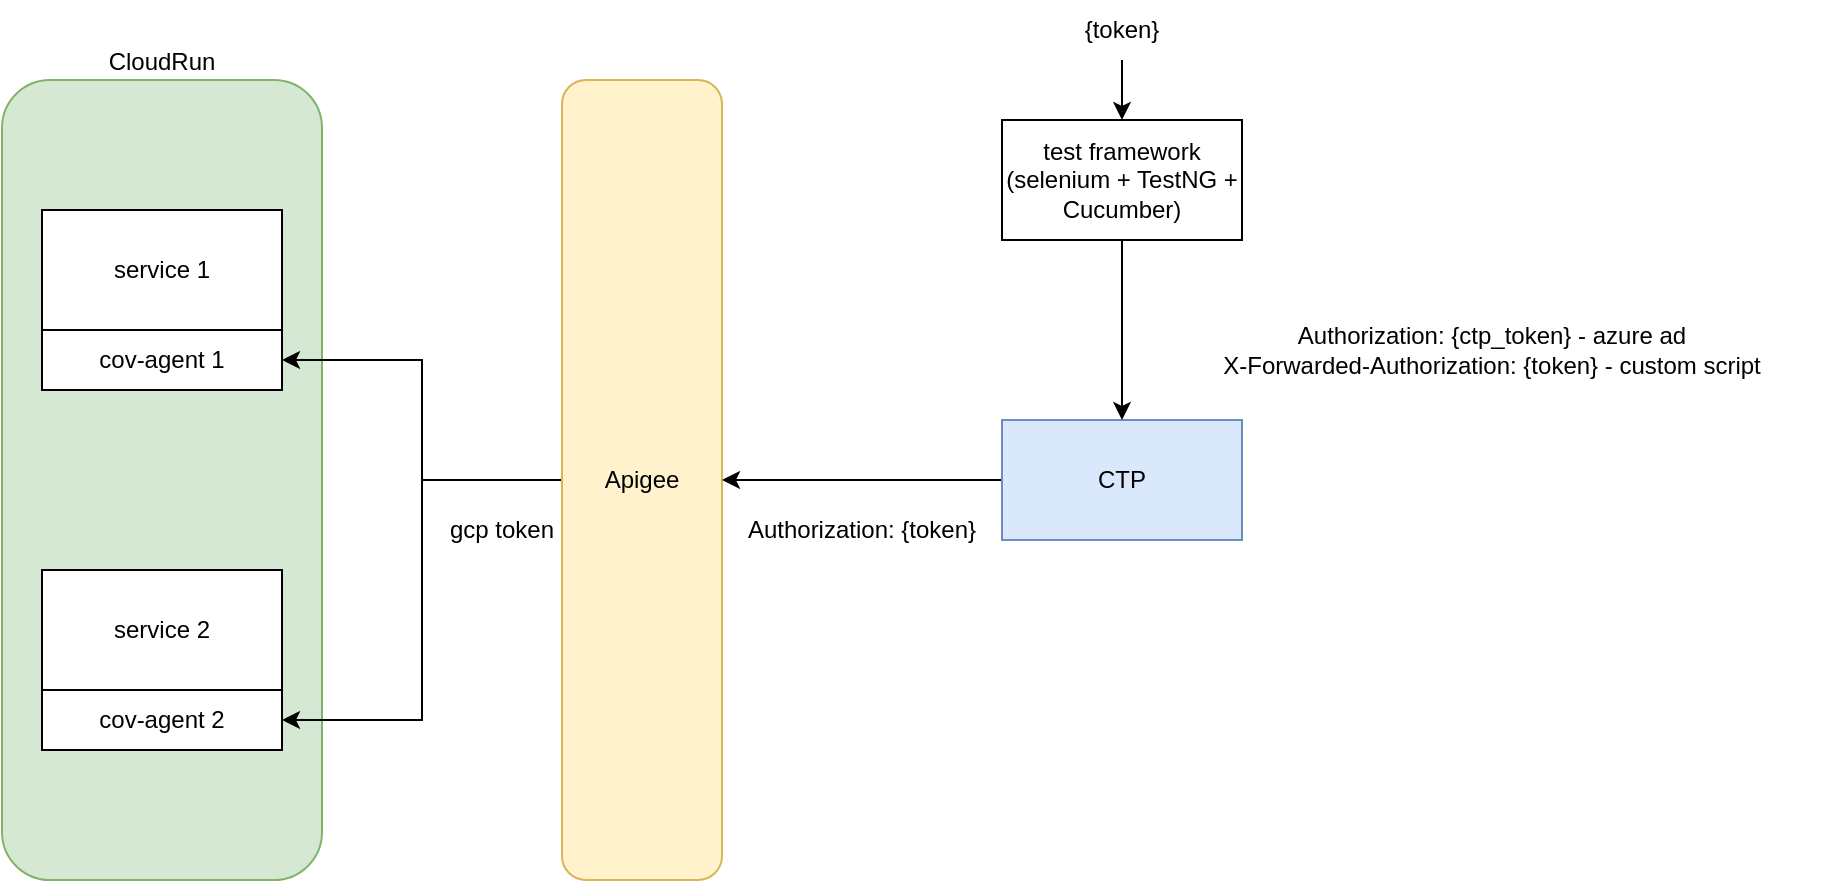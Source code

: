 <mxfile version="24.7.7">
  <diagram name="Page-1" id="ZYVEoyr4ppTjg7OTafu7">
    <mxGraphModel dx="1430" dy="757" grid="1" gridSize="10" guides="1" tooltips="1" connect="1" arrows="1" fold="1" page="1" pageScale="1" pageWidth="850" pageHeight="1100" math="0" shadow="0">
      <root>
        <mxCell id="0" />
        <mxCell id="1" parent="0" />
        <mxCell id="-q9D8d0sokJmGObQYAYw-1" value="CloudRun" style="rounded=1;whiteSpace=wrap;html=1;labelPosition=center;verticalLabelPosition=top;align=center;verticalAlign=bottom;fillColor=#d5e8d4;strokeColor=#82b366;" parent="1" vertex="1">
          <mxGeometry x="160" y="160" width="160" height="400" as="geometry" />
        </mxCell>
        <mxCell id="-q9D8d0sokJmGObQYAYw-2" value="service 1" style="rounded=0;whiteSpace=wrap;html=1;" parent="1" vertex="1">
          <mxGeometry x="180" y="225" width="120" height="60" as="geometry" />
        </mxCell>
        <mxCell id="-q9D8d0sokJmGObQYAYw-3" value="cov-agent 1" style="rounded=0;whiteSpace=wrap;html=1;" parent="1" vertex="1">
          <mxGeometry x="180" y="285" width="120" height="30" as="geometry" />
        </mxCell>
        <mxCell id="-q9D8d0sokJmGObQYAYw-19" style="edgeStyle=orthogonalEdgeStyle;rounded=0;orthogonalLoop=1;jettySize=auto;html=1;exitX=0;exitY=0.5;exitDx=0;exitDy=0;entryX=1;entryY=0.5;entryDx=0;entryDy=0;" parent="1" source="-q9D8d0sokJmGObQYAYw-5" target="-q9D8d0sokJmGObQYAYw-3" edge="1">
          <mxGeometry relative="1" as="geometry" />
        </mxCell>
        <mxCell id="-q9D8d0sokJmGObQYAYw-20" style="edgeStyle=orthogonalEdgeStyle;rounded=0;orthogonalLoop=1;jettySize=auto;html=1;exitX=0;exitY=0.5;exitDx=0;exitDy=0;entryX=1;entryY=0.5;entryDx=0;entryDy=0;" parent="1" source="-q9D8d0sokJmGObQYAYw-5" target="-q9D8d0sokJmGObQYAYw-12" edge="1">
          <mxGeometry relative="1" as="geometry" />
        </mxCell>
        <mxCell id="-q9D8d0sokJmGObQYAYw-5" value="Apigee" style="rounded=1;whiteSpace=wrap;html=1;labelPosition=center;verticalLabelPosition=middle;align=center;verticalAlign=middle;fillColor=#fff2cc;strokeColor=#d6b656;" parent="1" vertex="1">
          <mxGeometry x="440" y="160" width="80" height="400" as="geometry" />
        </mxCell>
        <mxCell id="-q9D8d0sokJmGObQYAYw-18" style="edgeStyle=orthogonalEdgeStyle;rounded=0;orthogonalLoop=1;jettySize=auto;html=1;entryX=1;entryY=0.5;entryDx=0;entryDy=0;" parent="1" source="-q9D8d0sokJmGObQYAYw-6" target="-q9D8d0sokJmGObQYAYw-5" edge="1">
          <mxGeometry relative="1" as="geometry" />
        </mxCell>
        <mxCell id="-q9D8d0sokJmGObQYAYw-6" value="CTP" style="rounded=0;whiteSpace=wrap;html=1;fillColor=#dae8fc;strokeColor=#6c8ebf;" parent="1" vertex="1">
          <mxGeometry x="660" y="330" width="120" height="60" as="geometry" />
        </mxCell>
        <mxCell id="-q9D8d0sokJmGObQYAYw-9" style="edgeStyle=orthogonalEdgeStyle;rounded=0;orthogonalLoop=1;jettySize=auto;html=1;entryX=0.5;entryY=0;entryDx=0;entryDy=0;" parent="1" source="-q9D8d0sokJmGObQYAYw-8" target="-q9D8d0sokJmGObQYAYw-6" edge="1">
          <mxGeometry relative="1" as="geometry" />
        </mxCell>
        <mxCell id="-q9D8d0sokJmGObQYAYw-8" value="test framework&lt;div&gt;(selenium + TestNG + Cucumber)&lt;/div&gt;" style="rounded=0;whiteSpace=wrap;html=1;" parent="1" vertex="1">
          <mxGeometry x="660" y="180" width="120" height="60" as="geometry" />
        </mxCell>
        <mxCell id="-q9D8d0sokJmGObQYAYw-11" value="service 2" style="rounded=0;whiteSpace=wrap;html=1;" parent="1" vertex="1">
          <mxGeometry x="180" y="405" width="120" height="60" as="geometry" />
        </mxCell>
        <mxCell id="-q9D8d0sokJmGObQYAYw-12" value="cov-agent 2" style="rounded=0;whiteSpace=wrap;html=1;" parent="1" vertex="1">
          <mxGeometry x="180" y="465" width="120" height="30" as="geometry" />
        </mxCell>
        <mxCell id="-q9D8d0sokJmGObQYAYw-14" value="Authorization: {ctp_token} - azure ad&lt;div&gt;X-Forwarded-Authorization: {token} - custom script&lt;/div&gt;" style="text;html=1;align=center;verticalAlign=middle;whiteSpace=wrap;rounded=0;" parent="1" vertex="1">
          <mxGeometry x="730" y="250" width="350" height="90" as="geometry" />
        </mxCell>
        <mxCell id="-q9D8d0sokJmGObQYAYw-15" value="Authorization: {token}" style="text;html=1;align=center;verticalAlign=middle;whiteSpace=wrap;rounded=0;rotation=0;" parent="1" vertex="1">
          <mxGeometry x="530" y="340" width="120" height="90" as="geometry" />
        </mxCell>
        <mxCell id="-q9D8d0sokJmGObQYAYw-17" style="edgeStyle=orthogonalEdgeStyle;rounded=0;orthogonalLoop=1;jettySize=auto;html=1;" parent="1" source="-q9D8d0sokJmGObQYAYw-16" target="-q9D8d0sokJmGObQYAYw-8" edge="1">
          <mxGeometry relative="1" as="geometry" />
        </mxCell>
        <mxCell id="-q9D8d0sokJmGObQYAYw-16" value="{token}" style="text;html=1;align=center;verticalAlign=middle;whiteSpace=wrap;rounded=0;" parent="1" vertex="1">
          <mxGeometry x="690" y="120" width="60" height="30" as="geometry" />
        </mxCell>
        <mxCell id="-q9D8d0sokJmGObQYAYw-22" value="gcp token" style="text;html=1;align=center;verticalAlign=middle;whiteSpace=wrap;rounded=0;" parent="1" vertex="1">
          <mxGeometry x="380" y="370" width="60" height="30" as="geometry" />
        </mxCell>
      </root>
    </mxGraphModel>
  </diagram>
</mxfile>
